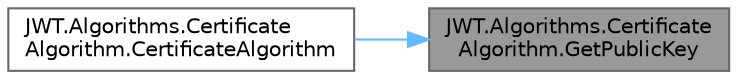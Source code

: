 digraph "JWT.Algorithms.CertificateAlgorithm.GetPublicKey"
{
 // LATEX_PDF_SIZE
  bgcolor="transparent";
  edge [fontname=Helvetica,fontsize=10,labelfontname=Helvetica,labelfontsize=10];
  node [fontname=Helvetica,fontsize=10,shape=box,height=0.2,width=0.4];
  rankdir="RL";
  Node1 [id="Node000001",label="JWT.Algorithms.Certificate\lAlgorithm.GetPublicKey",height=0.2,width=0.4,color="gray40", fillcolor="grey60", style="filled", fontcolor="black",tooltip=" "];
  Node1 -> Node2 [id="edge1_Node000001_Node000002",dir="back",color="steelblue1",style="solid",tooltip=" "];
  Node2 [id="Node000002",label="JWT.Algorithms.Certificate\lAlgorithm.CertificateAlgorithm",height=0.2,width=0.4,color="grey40", fillcolor="white", style="filled",URL="$class_j_w_t_1_1_algorithms_1_1_certificate_algorithm.html#a1721400370a9a1334622962e86e09a1a",tooltip=" "];
}
